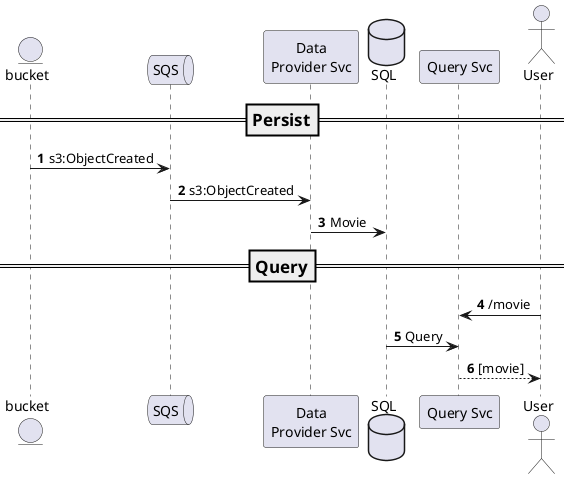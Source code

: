 @startuml
'https://plantuml.com/sequence-diagram

autonumber

entity bucket as B
queue SQS as Q
participant "Data\nProvider Svc" as DPS
database SQL as DB
participant "Query Svc" as QS
actor User as U

=== Persist ==
B -> Q: s3:ObjectCreated
Q -> DPS: s3:ObjectCreated
DPS -> DB: Movie

=== Query ==
U -> QS: /movie
QS <- DB: Query
QS --> U: [movie]

@enduml